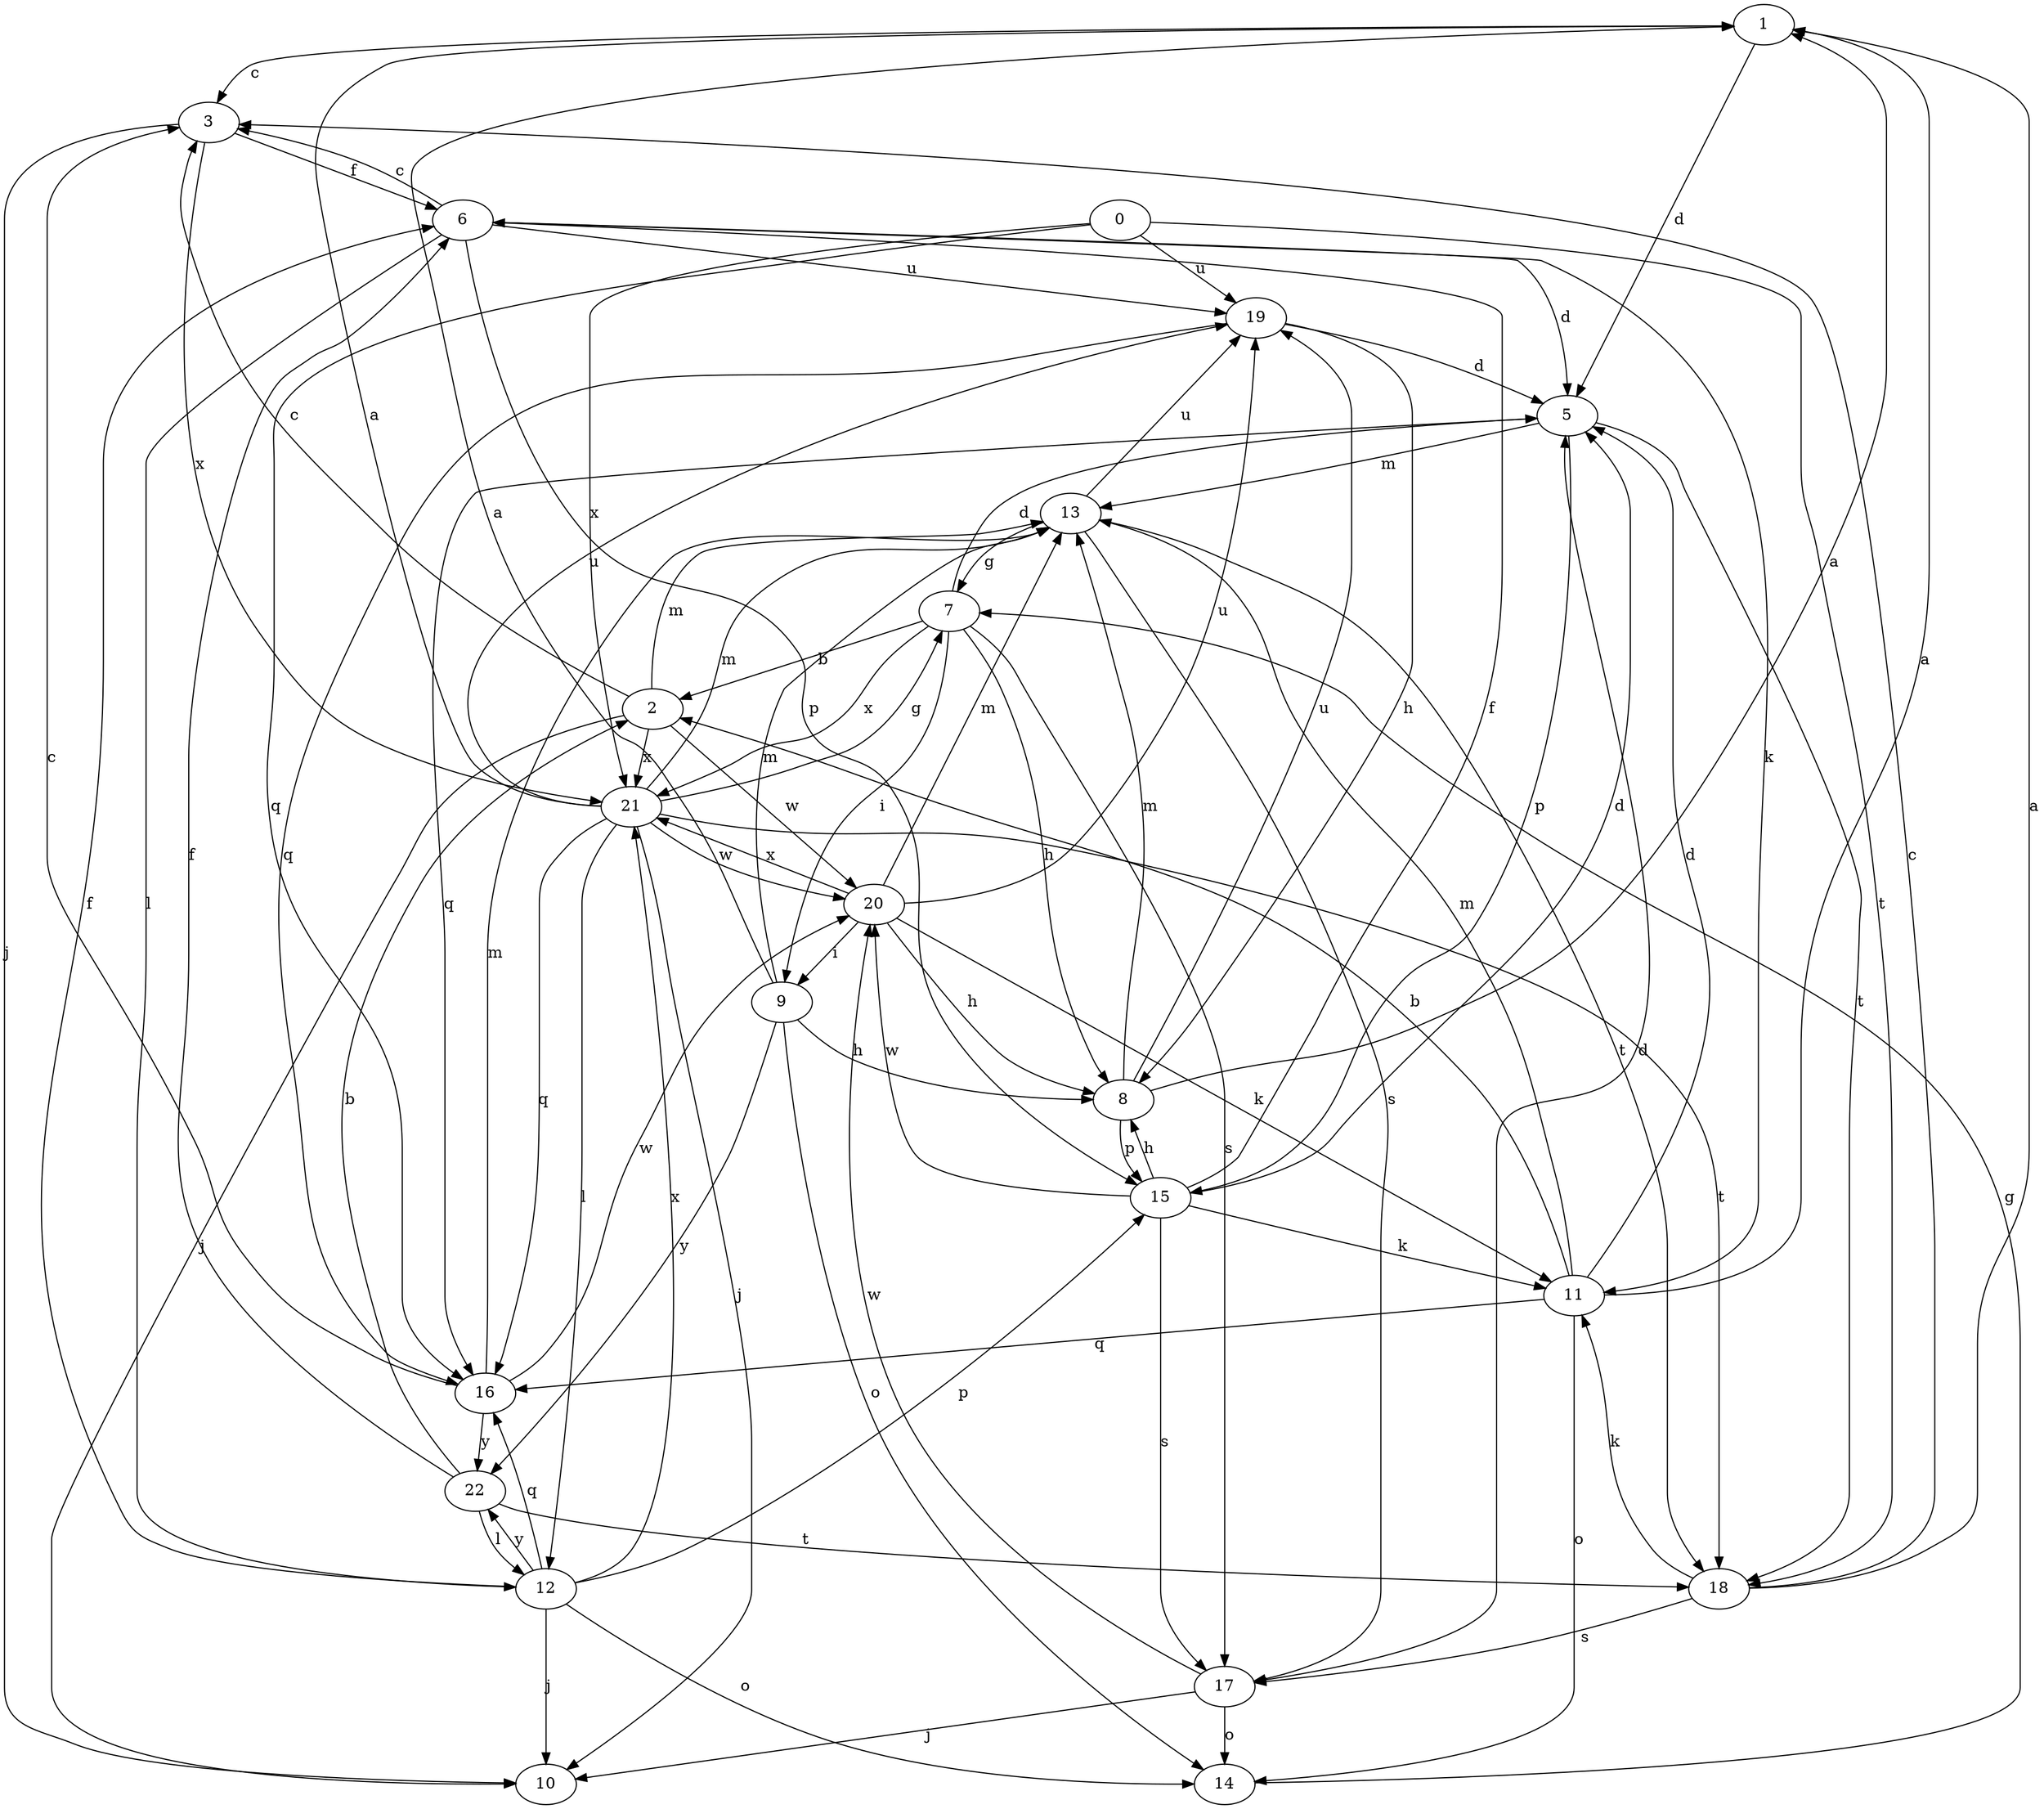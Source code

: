 strict digraph  {
1;
0;
2;
3;
5;
6;
7;
8;
9;
10;
11;
12;
13;
14;
15;
16;
17;
18;
19;
20;
21;
22;
1 -> 3  [label=c];
1 -> 5  [label=d];
0 -> 16  [label=q];
0 -> 18  [label=t];
0 -> 19  [label=u];
0 -> 21  [label=x];
2 -> 3  [label=c];
2 -> 10  [label=j];
2 -> 13  [label=m];
2 -> 20  [label=w];
2 -> 21  [label=x];
3 -> 6  [label=f];
3 -> 10  [label=j];
3 -> 21  [label=x];
5 -> 13  [label=m];
5 -> 15  [label=p];
5 -> 16  [label=q];
5 -> 18  [label=t];
6 -> 3  [label=c];
6 -> 5  [label=d];
6 -> 11  [label=k];
6 -> 12  [label=l];
6 -> 15  [label=p];
6 -> 19  [label=u];
7 -> 2  [label=b];
7 -> 5  [label=d];
7 -> 8  [label=h];
7 -> 9  [label=i];
7 -> 17  [label=s];
7 -> 21  [label=x];
8 -> 1  [label=a];
8 -> 13  [label=m];
8 -> 15  [label=p];
8 -> 19  [label=u];
9 -> 1  [label=a];
9 -> 8  [label=h];
9 -> 13  [label=m];
9 -> 14  [label=o];
9 -> 22  [label=y];
11 -> 1  [label=a];
11 -> 2  [label=b];
11 -> 5  [label=d];
11 -> 13  [label=m];
11 -> 14  [label=o];
11 -> 16  [label=q];
12 -> 6  [label=f];
12 -> 10  [label=j];
12 -> 14  [label=o];
12 -> 15  [label=p];
12 -> 16  [label=q];
12 -> 21  [label=x];
12 -> 22  [label=y];
13 -> 7  [label=g];
13 -> 17  [label=s];
13 -> 18  [label=t];
13 -> 19  [label=u];
14 -> 7  [label=g];
15 -> 5  [label=d];
15 -> 6  [label=f];
15 -> 8  [label=h];
15 -> 11  [label=k];
15 -> 17  [label=s];
15 -> 20  [label=w];
16 -> 3  [label=c];
16 -> 13  [label=m];
16 -> 20  [label=w];
16 -> 22  [label=y];
17 -> 5  [label=d];
17 -> 10  [label=j];
17 -> 14  [label=o];
17 -> 20  [label=w];
18 -> 1  [label=a];
18 -> 3  [label=c];
18 -> 11  [label=k];
18 -> 17  [label=s];
19 -> 5  [label=d];
19 -> 8  [label=h];
19 -> 16  [label=q];
20 -> 8  [label=h];
20 -> 9  [label=i];
20 -> 11  [label=k];
20 -> 13  [label=m];
20 -> 19  [label=u];
20 -> 21  [label=x];
21 -> 1  [label=a];
21 -> 7  [label=g];
21 -> 10  [label=j];
21 -> 12  [label=l];
21 -> 13  [label=m];
21 -> 16  [label=q];
21 -> 18  [label=t];
21 -> 19  [label=u];
21 -> 20  [label=w];
22 -> 2  [label=b];
22 -> 6  [label=f];
22 -> 12  [label=l];
22 -> 18  [label=t];
}

